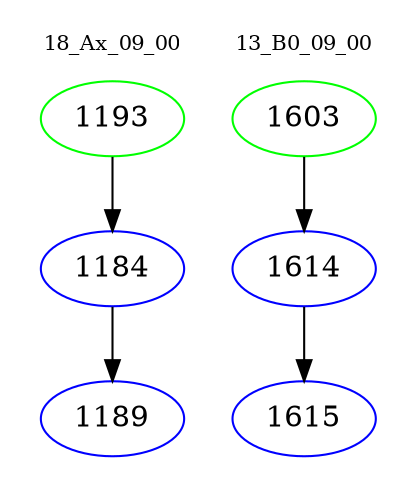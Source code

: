 digraph{
subgraph cluster_0 {
color = white
label = "18_Ax_09_00";
fontsize=10;
T0_1193 [label="1193", color="green"]
T0_1193 -> T0_1184 [color="black"]
T0_1184 [label="1184", color="blue"]
T0_1184 -> T0_1189 [color="black"]
T0_1189 [label="1189", color="blue"]
}
subgraph cluster_1 {
color = white
label = "13_B0_09_00";
fontsize=10;
T1_1603 [label="1603", color="green"]
T1_1603 -> T1_1614 [color="black"]
T1_1614 [label="1614", color="blue"]
T1_1614 -> T1_1615 [color="black"]
T1_1615 [label="1615", color="blue"]
}
}
